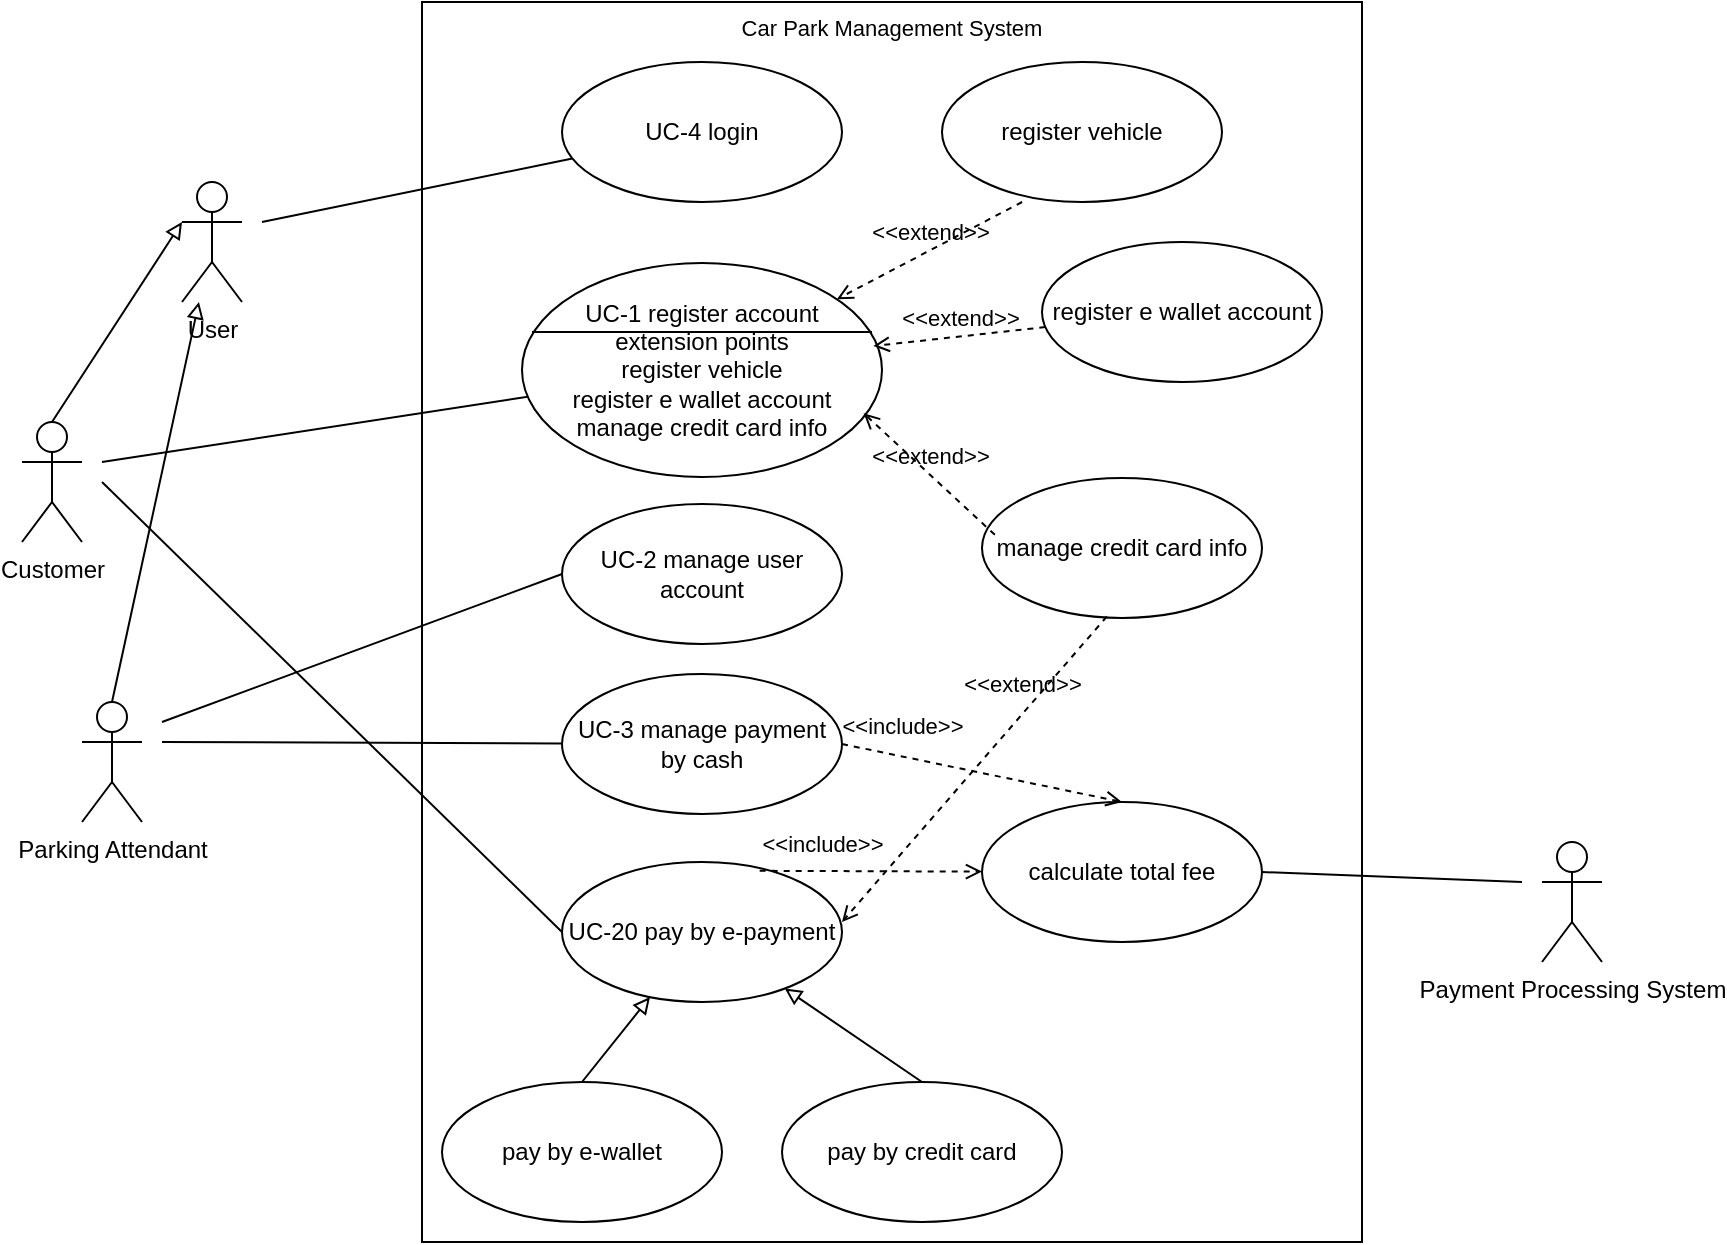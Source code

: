 <mxfile version="24.7.17">
  <diagram name="Page-1" id="e7e014a7-5840-1c2e-5031-d8a46d1fe8dd">
    <mxGraphModel dx="1050" dy="522" grid="1" gridSize="10" guides="1" tooltips="1" connect="1" arrows="1" fold="1" page="1" pageScale="1" pageWidth="1169" pageHeight="826" background="none" math="0" shadow="0">
      <root>
        <mxCell id="0" />
        <mxCell id="1" parent="0" />
        <mxCell id="idZ_gyS1eK1THXUrfajE-42" value="&lt;div&gt;Car Park Management System&lt;/div&gt;&lt;div&gt;&lt;br&gt;&lt;/div&gt;&lt;div&gt;&lt;br&gt;&lt;/div&gt;&lt;div&gt;&lt;br&gt;&lt;/div&gt;&lt;div&gt;&lt;br&gt;&lt;/div&gt;&lt;div&gt;&lt;br&gt;&lt;/div&gt;&lt;div&gt;&lt;br&gt;&lt;/div&gt;&lt;div&gt;&lt;br&gt;&lt;/div&gt;&lt;div&gt;&lt;br&gt;&lt;/div&gt;&lt;div&gt;&lt;br&gt;&lt;/div&gt;&lt;div&gt;&lt;br&gt;&lt;/div&gt;&lt;div&gt;&lt;br&gt;&lt;/div&gt;&lt;div&gt;&lt;br&gt;&lt;/div&gt;&lt;div&gt;&lt;br&gt;&lt;/div&gt;&lt;div&gt;&lt;br&gt;&lt;/div&gt;&lt;div&gt;&lt;br&gt;&lt;/div&gt;&lt;div&gt;&lt;br&gt;&lt;/div&gt;&lt;div&gt;&lt;br&gt;&lt;/div&gt;&lt;div&gt;&lt;br&gt;&lt;/div&gt;&lt;div&gt;&lt;br&gt;&lt;/div&gt;&lt;div&gt;&lt;br&gt;&lt;/div&gt;&lt;div&gt;&lt;br&gt;&lt;/div&gt;&lt;div&gt;&lt;br&gt;&lt;/div&gt;&lt;div&gt;&lt;br&gt;&lt;/div&gt;&lt;div&gt;&lt;br&gt;&lt;/div&gt;&lt;div&gt;&lt;br&gt;&lt;/div&gt;&lt;div&gt;&lt;br&gt;&lt;/div&gt;&lt;div&gt;&lt;br&gt;&lt;/div&gt;&lt;div&gt;&lt;br&gt;&lt;/div&gt;&lt;div&gt;&lt;br&gt;&lt;/div&gt;&lt;div&gt;&lt;br&gt;&lt;/div&gt;&lt;div&gt;&lt;br&gt;&lt;/div&gt;&lt;div&gt;&lt;br&gt;&lt;/div&gt;&lt;div&gt;&lt;br&gt;&lt;/div&gt;&lt;div&gt;&lt;br&gt;&lt;/div&gt;&lt;div&gt;&lt;br&gt;&lt;/div&gt;&lt;div&gt;&lt;br&gt;&lt;/div&gt;&lt;div&gt;&lt;br&gt;&lt;/div&gt;&lt;div&gt;&lt;br&gt;&lt;/div&gt;&lt;div&gt;&lt;br&gt;&lt;/div&gt;&lt;div&gt;&lt;br&gt;&lt;/div&gt;&lt;div&gt;&lt;br&gt;&lt;/div&gt;&lt;div&gt;&lt;br&gt;&lt;/div&gt;&lt;div&gt;&lt;br&gt;&lt;/div&gt;&lt;div&gt;&lt;br&gt;&lt;/div&gt;&lt;div&gt;&lt;br&gt;&lt;/div&gt;" style="rounded=0;whiteSpace=wrap;html=1;strokeColor=default;align=center;verticalAlign=middle;fontFamily=Helvetica;fontSize=11;fontColor=default;labelBackgroundColor=default;" vertex="1" parent="1">
          <mxGeometry x="410" y="30" width="470" height="620" as="geometry" />
        </mxCell>
        <mxCell id="idZ_gyS1eK1THXUrfajE-87" style="rounded=0;orthogonalLoop=1;jettySize=auto;html=1;endArrow=none;endFill=0;" edge="1" parent="1" target="idZ_gyS1eK1THXUrfajE-63">
          <mxGeometry relative="1" as="geometry">
            <mxPoint x="330" y="140" as="sourcePoint" />
          </mxGeometry>
        </mxCell>
        <mxCell id="idZ_gyS1eK1THXUrfajE-49" value="User" style="shape=umlActor;verticalLabelPosition=bottom;verticalAlign=top;html=1;" vertex="1" parent="1">
          <mxGeometry x="290" y="120" width="30" height="60" as="geometry" />
        </mxCell>
        <mxCell id="idZ_gyS1eK1THXUrfajE-88" style="rounded=0;orthogonalLoop=1;jettySize=auto;html=1;endArrow=none;endFill=0;" edge="1" parent="1" target="idZ_gyS1eK1THXUrfajE-54">
          <mxGeometry relative="1" as="geometry">
            <mxPoint x="250" y="260" as="sourcePoint" />
          </mxGeometry>
        </mxCell>
        <mxCell id="idZ_gyS1eK1THXUrfajE-89" style="rounded=0;orthogonalLoop=1;jettySize=auto;html=1;entryX=0;entryY=0.5;entryDx=0;entryDy=0;endArrow=none;endFill=0;" edge="1" parent="1" target="idZ_gyS1eK1THXUrfajE-58">
          <mxGeometry relative="1" as="geometry">
            <mxPoint x="250" y="270" as="sourcePoint" />
          </mxGeometry>
        </mxCell>
        <mxCell id="idZ_gyS1eK1THXUrfajE-50" value="Customer" style="shape=umlActor;verticalLabelPosition=bottom;verticalAlign=top;html=1;" vertex="1" parent="1">
          <mxGeometry x="210" y="240" width="30" height="60" as="geometry" />
        </mxCell>
        <mxCell id="idZ_gyS1eK1THXUrfajE-84" style="rounded=0;orthogonalLoop=1;jettySize=auto;html=1;exitX=0.5;exitY=0;exitDx=0;exitDy=0;exitPerimeter=0;endArrow=block;endFill=0;" edge="1" parent="1" source="idZ_gyS1eK1THXUrfajE-52" target="idZ_gyS1eK1THXUrfajE-49">
          <mxGeometry relative="1" as="geometry" />
        </mxCell>
        <mxCell id="idZ_gyS1eK1THXUrfajE-85" style="rounded=0;orthogonalLoop=1;jettySize=auto;html=1;endArrow=none;endFill=0;" edge="1" parent="1" target="idZ_gyS1eK1THXUrfajE-57">
          <mxGeometry relative="1" as="geometry">
            <mxPoint x="280" y="400" as="sourcePoint" />
          </mxGeometry>
        </mxCell>
        <mxCell id="idZ_gyS1eK1THXUrfajE-86" style="rounded=0;orthogonalLoop=1;jettySize=auto;html=1;entryX=0;entryY=0.5;entryDx=0;entryDy=0;endArrow=none;endFill=0;" edge="1" parent="1" target="idZ_gyS1eK1THXUrfajE-56">
          <mxGeometry relative="1" as="geometry">
            <mxPoint x="280" y="390" as="sourcePoint" />
          </mxGeometry>
        </mxCell>
        <mxCell id="idZ_gyS1eK1THXUrfajE-52" value="Parking Attendant" style="shape=umlActor;verticalLabelPosition=bottom;verticalAlign=top;html=1;" vertex="1" parent="1">
          <mxGeometry x="240" y="380" width="30" height="60" as="geometry" />
        </mxCell>
        <mxCell id="idZ_gyS1eK1THXUrfajE-53" value="Payment Processing System" style="shape=umlActor;verticalLabelPosition=bottom;verticalAlign=top;html=1;" vertex="1" parent="1">
          <mxGeometry x="970" y="450" width="30" height="60" as="geometry" />
        </mxCell>
        <mxCell id="idZ_gyS1eK1THXUrfajE-54" value="UC-1 register account&lt;div&gt;extension points&lt;/div&gt;&lt;div&gt;register vehicle&lt;/div&gt;&lt;div&gt;register e wallet account&lt;/div&gt;&lt;div&gt;manage credit card info&lt;/div&gt;" style="ellipse;whiteSpace=wrap;html=1;" vertex="1" parent="1">
          <mxGeometry x="460" y="160.5" width="180" height="107" as="geometry" />
        </mxCell>
        <mxCell id="idZ_gyS1eK1THXUrfajE-55" value="" style="line;strokeWidth=1;fillColor=none;align=left;verticalAlign=middle;spacingTop=-1;spacingLeft=3;spacingRight=3;rotatable=0;labelPosition=right;points=[];portConstraint=eastwest;strokeColor=inherit;" vertex="1" parent="1">
          <mxGeometry x="465" y="191" width="170" height="8" as="geometry" />
        </mxCell>
        <mxCell id="idZ_gyS1eK1THXUrfajE-56" value="UC-2 manage user account" style="ellipse;whiteSpace=wrap;html=1;" vertex="1" parent="1">
          <mxGeometry x="480" y="281" width="140" height="70" as="geometry" />
        </mxCell>
        <mxCell id="idZ_gyS1eK1THXUrfajE-57" value="UC-3 manage payment by cash" style="ellipse;whiteSpace=wrap;html=1;" vertex="1" parent="1">
          <mxGeometry x="480" y="366" width="140" height="70" as="geometry" />
        </mxCell>
        <mxCell id="idZ_gyS1eK1THXUrfajE-58" value="UC-20 pay by e-payment" style="ellipse;whiteSpace=wrap;html=1;" vertex="1" parent="1">
          <mxGeometry x="480" y="460" width="140" height="70" as="geometry" />
        </mxCell>
        <mxCell id="idZ_gyS1eK1THXUrfajE-79" style="rounded=0;orthogonalLoop=1;jettySize=auto;html=1;exitX=0.5;exitY=0;exitDx=0;exitDy=0;endArrow=block;endFill=0;" edge="1" parent="1" source="idZ_gyS1eK1THXUrfajE-59" target="idZ_gyS1eK1THXUrfajE-58">
          <mxGeometry relative="1" as="geometry" />
        </mxCell>
        <mxCell id="idZ_gyS1eK1THXUrfajE-59" value="pay by e-wallet" style="ellipse;whiteSpace=wrap;html=1;" vertex="1" parent="1">
          <mxGeometry x="420" y="570" width="140" height="70" as="geometry" />
        </mxCell>
        <mxCell id="idZ_gyS1eK1THXUrfajE-80" style="rounded=0;orthogonalLoop=1;jettySize=auto;html=1;exitX=0.5;exitY=0;exitDx=0;exitDy=0;endArrow=block;endFill=0;" edge="1" parent="1" source="idZ_gyS1eK1THXUrfajE-60" target="idZ_gyS1eK1THXUrfajE-58">
          <mxGeometry relative="1" as="geometry" />
        </mxCell>
        <mxCell id="idZ_gyS1eK1THXUrfajE-60" value="pay by credit card" style="ellipse;whiteSpace=wrap;html=1;" vertex="1" parent="1">
          <mxGeometry x="590" y="570" width="140" height="70" as="geometry" />
        </mxCell>
        <mxCell id="idZ_gyS1eK1THXUrfajE-61" value="calculate total fee" style="ellipse;whiteSpace=wrap;html=1;" vertex="1" parent="1">
          <mxGeometry x="690" y="430" width="140" height="70" as="geometry" />
        </mxCell>
        <mxCell id="idZ_gyS1eK1THXUrfajE-62" value="manage credit card info" style="ellipse;whiteSpace=wrap;html=1;" vertex="1" parent="1">
          <mxGeometry x="690" y="268" width="140" height="70" as="geometry" />
        </mxCell>
        <mxCell id="idZ_gyS1eK1THXUrfajE-63" value="UC-4 login" style="ellipse;whiteSpace=wrap;html=1;" vertex="1" parent="1">
          <mxGeometry x="480" y="60" width="140" height="70" as="geometry" />
        </mxCell>
        <mxCell id="idZ_gyS1eK1THXUrfajE-64" value="register vehicle" style="ellipse;whiteSpace=wrap;html=1;" vertex="1" parent="1">
          <mxGeometry x="670" y="60" width="140" height="70" as="geometry" />
        </mxCell>
        <mxCell id="idZ_gyS1eK1THXUrfajE-65" value="register e wallet account" style="ellipse;whiteSpace=wrap;html=1;" vertex="1" parent="1">
          <mxGeometry x="720" y="150" width="140" height="70" as="geometry" />
        </mxCell>
        <mxCell id="idZ_gyS1eK1THXUrfajE-70" value="&amp;lt;&amp;lt;include&amp;gt;&amp;gt;" style="html=1;verticalAlign=bottom;labelBackgroundColor=none;endArrow=open;endFill=0;dashed=1;rounded=0;exitX=1;exitY=0.5;exitDx=0;exitDy=0;entryX=0.5;entryY=0;entryDx=0;entryDy=0;" edge="1" parent="1" source="idZ_gyS1eK1THXUrfajE-57" target="idZ_gyS1eK1THXUrfajE-61">
          <mxGeometry x="-0.589" y="6" width="160" relative="1" as="geometry">
            <mxPoint x="460" y="290" as="sourcePoint" />
            <mxPoint x="620" y="290" as="targetPoint" />
            <mxPoint as="offset" />
          </mxGeometry>
        </mxCell>
        <mxCell id="idZ_gyS1eK1THXUrfajE-71" value="&amp;lt;&amp;lt;include&amp;gt;&amp;gt;" style="html=1;verticalAlign=bottom;labelBackgroundColor=none;endArrow=open;endFill=0;dashed=1;rounded=0;exitX=0.706;exitY=0.063;exitDx=0;exitDy=0;exitPerimeter=0;" edge="1" parent="1" source="idZ_gyS1eK1THXUrfajE-58" target="idZ_gyS1eK1THXUrfajE-61">
          <mxGeometry x="-0.44" y="5" width="160" relative="1" as="geometry">
            <mxPoint x="460" y="390" as="sourcePoint" />
            <mxPoint x="620" y="390" as="targetPoint" />
            <mxPoint as="offset" />
          </mxGeometry>
        </mxCell>
        <mxCell id="idZ_gyS1eK1THXUrfajE-72" value="&amp;lt;&amp;lt;extend&amp;gt;&amp;gt;" style="html=1;verticalAlign=bottom;labelBackgroundColor=none;endArrow=open;endFill=0;dashed=1;rounded=0;exitX=0.286;exitY=1;exitDx=0;exitDy=0;exitPerimeter=0;" edge="1" parent="1" source="idZ_gyS1eK1THXUrfajE-64" target="idZ_gyS1eK1THXUrfajE-54">
          <mxGeometry width="160" relative="1" as="geometry">
            <mxPoint x="460" y="290" as="sourcePoint" />
            <mxPoint x="620" y="290" as="targetPoint" />
          </mxGeometry>
        </mxCell>
        <mxCell id="idZ_gyS1eK1THXUrfajE-73" value="&amp;lt;&amp;lt;extend&amp;gt;&amp;gt;" style="html=1;verticalAlign=bottom;labelBackgroundColor=none;endArrow=open;endFill=0;dashed=1;rounded=0;entryX=0.976;entryY=0.388;entryDx=0;entryDy=0;entryPerimeter=0;" edge="1" parent="1" source="idZ_gyS1eK1THXUrfajE-65" target="idZ_gyS1eK1THXUrfajE-54">
          <mxGeometry width="160" relative="1" as="geometry">
            <mxPoint x="460" y="290" as="sourcePoint" />
            <mxPoint x="620" y="290" as="targetPoint" />
          </mxGeometry>
        </mxCell>
        <mxCell id="idZ_gyS1eK1THXUrfajE-74" value="&amp;lt;&amp;lt;extend&amp;gt;&amp;gt;" style="html=1;verticalAlign=bottom;labelBackgroundColor=none;endArrow=open;endFill=0;dashed=1;rounded=0;exitX=0.046;exitY=0.406;exitDx=0;exitDy=0;exitPerimeter=0;entryX=0.949;entryY=0.702;entryDx=0;entryDy=0;entryPerimeter=0;" edge="1" parent="1" source="idZ_gyS1eK1THXUrfajE-62" target="idZ_gyS1eK1THXUrfajE-54">
          <mxGeometry width="160" relative="1" as="geometry">
            <mxPoint x="460" y="290" as="sourcePoint" />
            <mxPoint x="620" y="290" as="targetPoint" />
          </mxGeometry>
        </mxCell>
        <mxCell id="idZ_gyS1eK1THXUrfajE-75" value="&amp;lt;&amp;lt;extend&amp;gt;&amp;gt;" style="html=1;verticalAlign=bottom;labelBackgroundColor=none;endArrow=open;endFill=0;dashed=1;rounded=0;exitX=0.446;exitY=0.989;exitDx=0;exitDy=0;exitPerimeter=0;" edge="1" parent="1" source="idZ_gyS1eK1THXUrfajE-62">
          <mxGeometry x="-0.405" y="-4" width="160" relative="1" as="geometry">
            <mxPoint x="460" y="490" as="sourcePoint" />
            <mxPoint x="620" y="490" as="targetPoint" />
            <mxPoint as="offset" />
          </mxGeometry>
        </mxCell>
        <mxCell id="idZ_gyS1eK1THXUrfajE-83" style="rounded=0;orthogonalLoop=1;jettySize=auto;html=1;exitX=0.5;exitY=0;exitDx=0;exitDy=0;exitPerimeter=0;entryX=0;entryY=0.333;entryDx=0;entryDy=0;entryPerimeter=0;endArrow=block;endFill=0;" edge="1" parent="1" source="idZ_gyS1eK1THXUrfajE-50" target="idZ_gyS1eK1THXUrfajE-49">
          <mxGeometry relative="1" as="geometry" />
        </mxCell>
        <mxCell id="idZ_gyS1eK1THXUrfajE-90" style="rounded=0;orthogonalLoop=1;jettySize=auto;html=1;entryX=1;entryY=0.5;entryDx=0;entryDy=0;endArrow=none;endFill=0;" edge="1" parent="1" target="idZ_gyS1eK1THXUrfajE-61">
          <mxGeometry relative="1" as="geometry">
            <mxPoint x="960" y="470" as="sourcePoint" />
          </mxGeometry>
        </mxCell>
      </root>
    </mxGraphModel>
  </diagram>
</mxfile>
